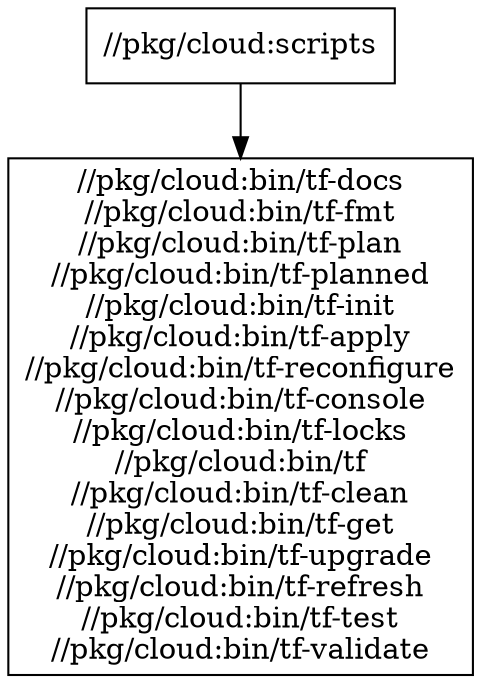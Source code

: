 digraph mygraph {
  node [shape=box];
  "//pkg/cloud:scripts"
  "//pkg/cloud:scripts" -> "//pkg/cloud:bin/tf-docs\n//pkg/cloud:bin/tf-fmt\n//pkg/cloud:bin/tf-plan\n//pkg/cloud:bin/tf-planned\n//pkg/cloud:bin/tf-init\n//pkg/cloud:bin/tf-apply\n//pkg/cloud:bin/tf-reconfigure\n//pkg/cloud:bin/tf-console\n//pkg/cloud:bin/tf-locks\n//pkg/cloud:bin/tf\n//pkg/cloud:bin/tf-clean\n//pkg/cloud:bin/tf-get\n//pkg/cloud:bin/tf-upgrade\n//pkg/cloud:bin/tf-refresh\n//pkg/cloud:bin/tf-test\n//pkg/cloud:bin/tf-validate"
  "//pkg/cloud:bin/tf-docs\n//pkg/cloud:bin/tf-fmt\n//pkg/cloud:bin/tf-plan\n//pkg/cloud:bin/tf-planned\n//pkg/cloud:bin/tf-init\n//pkg/cloud:bin/tf-apply\n//pkg/cloud:bin/tf-reconfigure\n//pkg/cloud:bin/tf-console\n//pkg/cloud:bin/tf-locks\n//pkg/cloud:bin/tf\n//pkg/cloud:bin/tf-clean\n//pkg/cloud:bin/tf-get\n//pkg/cloud:bin/tf-upgrade\n//pkg/cloud:bin/tf-refresh\n//pkg/cloud:bin/tf-test\n//pkg/cloud:bin/tf-validate"
}

